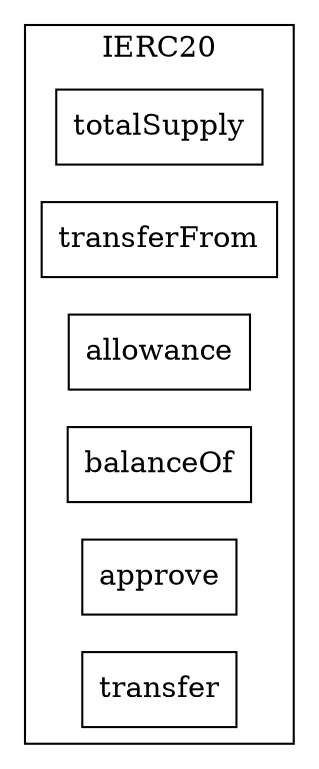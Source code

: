 strict digraph {
rankdir="LR"
node [shape=box]
subgraph cluster_301_IERC20 {
label = "IERC20"
"301_totalSupply" [label="totalSupply"]
"301_transferFrom" [label="transferFrom"]
"301_allowance" [label="allowance"]
"301_balanceOf" [label="balanceOf"]
"301_approve" [label="approve"]
"301_transfer" [label="transfer"]
}subgraph cluster_solidity {
label = "[Solidity]"
}
}